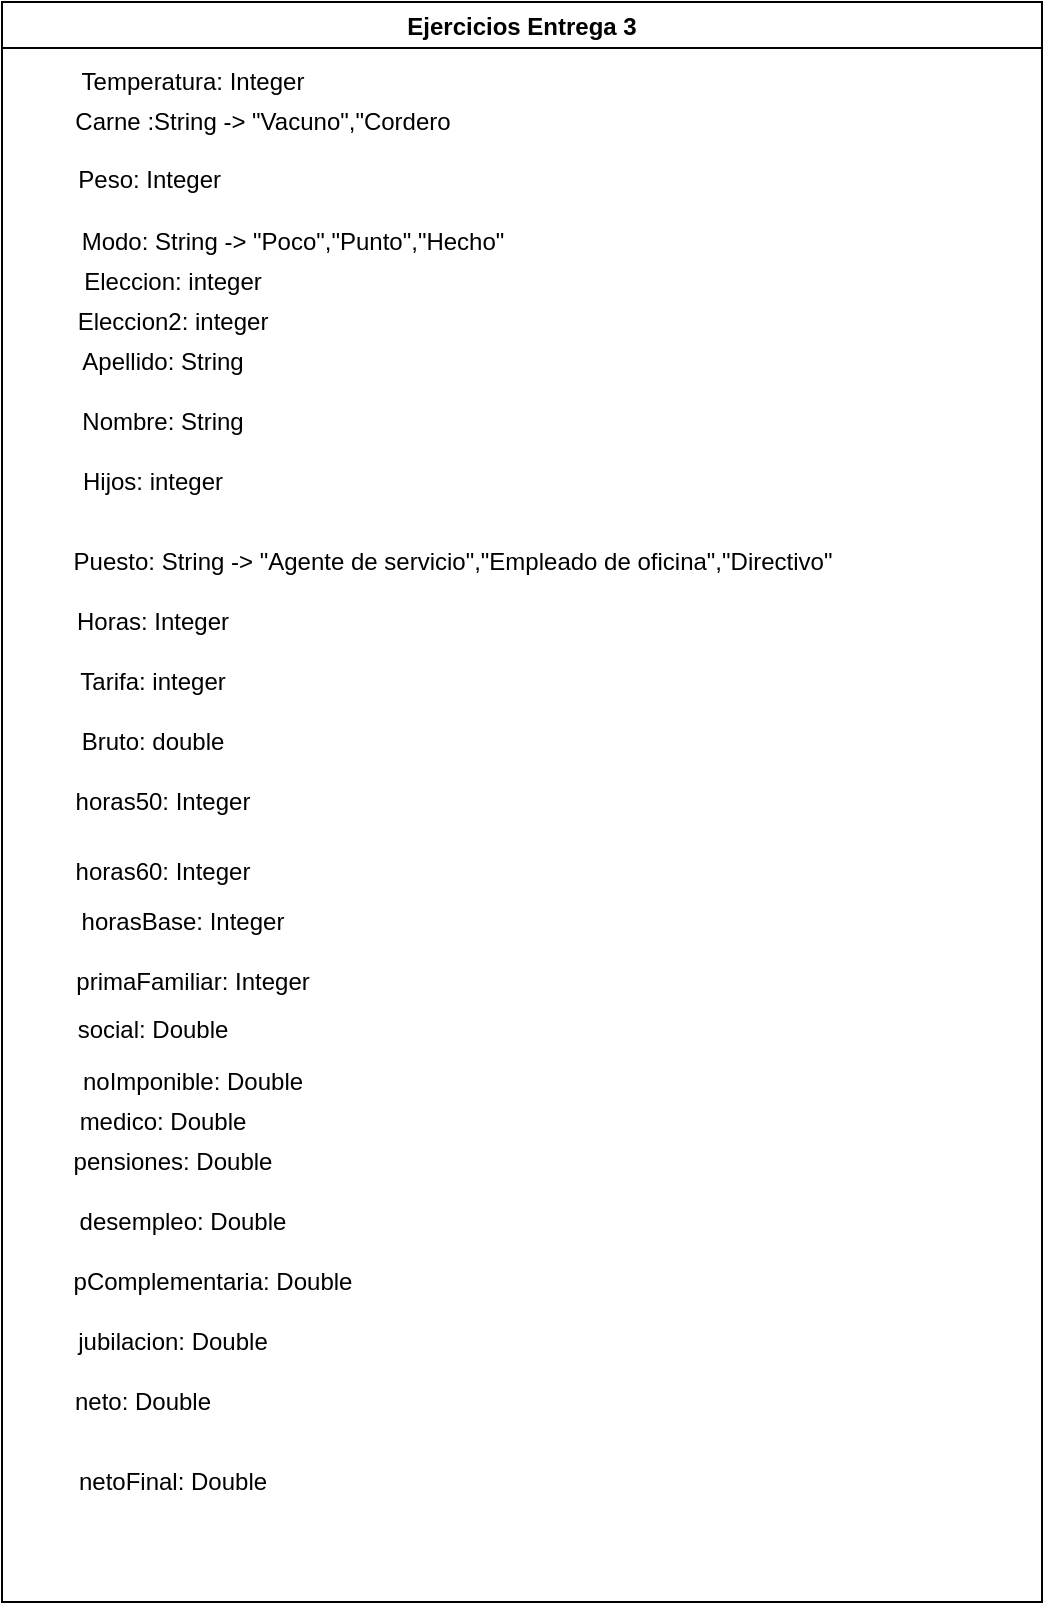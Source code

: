 <mxfile version="16.5.3" type="device"><diagram id="C5RBs43oDa-KdzZeNtuy" name="Page-1"><mxGraphModel dx="1422" dy="794" grid="1" gridSize="10" guides="1" tooltips="1" connect="1" arrows="1" fold="1" page="1" pageScale="1" pageWidth="827" pageHeight="1169" math="0" shadow="0"><root><mxCell id="WIyWlLk6GJQsqaUBKTNV-0"/><mxCell id="WIyWlLk6GJQsqaUBKTNV-1" parent="WIyWlLk6GJQsqaUBKTNV-0"/><mxCell id="pDqBnFwlYLDvNfwhTVoY-0" value="Ejercicios Entrega 3" style="swimlane;" vertex="1" parent="WIyWlLk6GJQsqaUBKTNV-1"><mxGeometry x="130" y="140" width="520" height="800" as="geometry"/></mxCell><mxCell id="pDqBnFwlYLDvNfwhTVoY-2" value="Temperatura: Integer" style="text;html=1;align=center;verticalAlign=middle;resizable=0;points=[];autosize=1;strokeColor=none;fillColor=none;" vertex="1" parent="pDqBnFwlYLDvNfwhTVoY-0"><mxGeometry x="30" y="30" width="130" height="20" as="geometry"/></mxCell><mxCell id="pDqBnFwlYLDvNfwhTVoY-5" value="Carne :String -&amp;gt; &quot;Vacuno&quot;,&quot;Cordero" style="text;html=1;align=center;verticalAlign=middle;resizable=0;points=[];autosize=1;strokeColor=none;fillColor=none;" vertex="1" parent="pDqBnFwlYLDvNfwhTVoY-0"><mxGeometry x="30" y="50" width="200" height="20" as="geometry"/></mxCell><mxCell id="pDqBnFwlYLDvNfwhTVoY-6" value="Peso: Integer&amp;nbsp;" style="text;html=1;align=center;verticalAlign=middle;resizable=0;points=[];autosize=1;strokeColor=none;fillColor=none;" vertex="1" parent="pDqBnFwlYLDvNfwhTVoY-0"><mxGeometry x="30" y="79" width="90" height="20" as="geometry"/></mxCell><mxCell id="pDqBnFwlYLDvNfwhTVoY-7" value="Modo: String -&amp;gt; &quot;Poco&quot;,&quot;Punto&quot;,&quot;Hecho&quot;" style="text;html=1;align=center;verticalAlign=middle;resizable=0;points=[];autosize=1;strokeColor=none;fillColor=none;" vertex="1" parent="pDqBnFwlYLDvNfwhTVoY-0"><mxGeometry x="30" y="110" width="230" height="20" as="geometry"/></mxCell><mxCell id="pDqBnFwlYLDvNfwhTVoY-8" value="Eleccion: integer" style="text;html=1;align=center;verticalAlign=middle;resizable=0;points=[];autosize=1;strokeColor=none;fillColor=none;" vertex="1" parent="pDqBnFwlYLDvNfwhTVoY-0"><mxGeometry x="35" y="130" width="100" height="20" as="geometry"/></mxCell><mxCell id="pDqBnFwlYLDvNfwhTVoY-9" value="Eleccion2: integer" style="text;html=1;align=center;verticalAlign=middle;resizable=0;points=[];autosize=1;strokeColor=none;fillColor=none;" vertex="1" parent="pDqBnFwlYLDvNfwhTVoY-0"><mxGeometry x="30" y="150" width="110" height="20" as="geometry"/></mxCell><mxCell id="pDqBnFwlYLDvNfwhTVoY-10" value="Apellido: String" style="text;html=1;align=center;verticalAlign=middle;resizable=0;points=[];autosize=1;strokeColor=none;fillColor=none;" vertex="1" parent="pDqBnFwlYLDvNfwhTVoY-0"><mxGeometry x="30" y="170" width="100" height="20" as="geometry"/></mxCell><mxCell id="pDqBnFwlYLDvNfwhTVoY-11" value="Nombre: String" style="text;html=1;align=center;verticalAlign=middle;resizable=0;points=[];autosize=1;strokeColor=none;fillColor=none;" vertex="1" parent="pDqBnFwlYLDvNfwhTVoY-0"><mxGeometry x="30" y="200" width="100" height="20" as="geometry"/></mxCell><mxCell id="pDqBnFwlYLDvNfwhTVoY-12" value="Hijos: integer" style="text;html=1;align=center;verticalAlign=middle;resizable=0;points=[];autosize=1;strokeColor=none;fillColor=none;" vertex="1" parent="pDqBnFwlYLDvNfwhTVoY-0"><mxGeometry x="30" y="230" width="90" height="20" as="geometry"/></mxCell><mxCell id="pDqBnFwlYLDvNfwhTVoY-13" value="Puesto: String -&amp;gt; &quot;Agente de servicio&quot;,&quot;Empleado de oficina&quot;,&quot;Directivo&quot;" style="text;html=1;align=center;verticalAlign=middle;resizable=0;points=[];autosize=1;strokeColor=none;fillColor=none;" vertex="1" parent="pDqBnFwlYLDvNfwhTVoY-0"><mxGeometry x="30" y="270" width="390" height="20" as="geometry"/></mxCell><mxCell id="pDqBnFwlYLDvNfwhTVoY-14" value="Horas: Integer" style="text;html=1;align=center;verticalAlign=middle;resizable=0;points=[];autosize=1;strokeColor=none;fillColor=none;" vertex="1" parent="pDqBnFwlYLDvNfwhTVoY-0"><mxGeometry x="30" y="300" width="90" height="20" as="geometry"/></mxCell><mxCell id="pDqBnFwlYLDvNfwhTVoY-15" value="Tarifa: integer" style="text;html=1;align=center;verticalAlign=middle;resizable=0;points=[];autosize=1;strokeColor=none;fillColor=none;" vertex="1" parent="pDqBnFwlYLDvNfwhTVoY-0"><mxGeometry x="30" y="330" width="90" height="20" as="geometry"/></mxCell><mxCell id="pDqBnFwlYLDvNfwhTVoY-16" value="Bruto: double" style="text;html=1;align=center;verticalAlign=middle;resizable=0;points=[];autosize=1;strokeColor=none;fillColor=none;" vertex="1" parent="pDqBnFwlYLDvNfwhTVoY-0"><mxGeometry x="30" y="360" width="90" height="20" as="geometry"/></mxCell><mxCell id="pDqBnFwlYLDvNfwhTVoY-17" value="horas50: Integer" style="text;html=1;align=center;verticalAlign=middle;resizable=0;points=[];autosize=1;strokeColor=none;fillColor=none;" vertex="1" parent="pDqBnFwlYLDvNfwhTVoY-0"><mxGeometry x="30" y="390" width="100" height="20" as="geometry"/></mxCell><mxCell id="pDqBnFwlYLDvNfwhTVoY-18" value="horas60: Integer" style="text;html=1;align=center;verticalAlign=middle;resizable=0;points=[];autosize=1;strokeColor=none;fillColor=none;" vertex="1" parent="pDqBnFwlYLDvNfwhTVoY-0"><mxGeometry x="30" y="425" width="100" height="20" as="geometry"/></mxCell><mxCell id="pDqBnFwlYLDvNfwhTVoY-19" value="horasBase: Integer" style="text;html=1;align=center;verticalAlign=middle;resizable=0;points=[];autosize=1;strokeColor=none;fillColor=none;" vertex="1" parent="pDqBnFwlYLDvNfwhTVoY-0"><mxGeometry x="30" y="450" width="120" height="20" as="geometry"/></mxCell><mxCell id="pDqBnFwlYLDvNfwhTVoY-20" value="primaFamiliar: Integer" style="text;html=1;align=center;verticalAlign=middle;resizable=0;points=[];autosize=1;strokeColor=none;fillColor=none;" vertex="1" parent="pDqBnFwlYLDvNfwhTVoY-0"><mxGeometry x="30" y="480" width="130" height="20" as="geometry"/></mxCell><mxCell id="pDqBnFwlYLDvNfwhTVoY-21" value="social: Double" style="text;html=1;align=center;verticalAlign=middle;resizable=0;points=[];autosize=1;strokeColor=none;fillColor=none;" vertex="1" parent="pDqBnFwlYLDvNfwhTVoY-0"><mxGeometry x="30" y="504" width="90" height="20" as="geometry"/></mxCell><mxCell id="pDqBnFwlYLDvNfwhTVoY-22" value="noImponible: Double" style="text;html=1;align=center;verticalAlign=middle;resizable=0;points=[];autosize=1;strokeColor=none;fillColor=none;" vertex="1" parent="pDqBnFwlYLDvNfwhTVoY-0"><mxGeometry x="30" y="530" width="130" height="20" as="geometry"/></mxCell><mxCell id="pDqBnFwlYLDvNfwhTVoY-23" value="medico: Double" style="text;html=1;align=center;verticalAlign=middle;resizable=0;points=[];autosize=1;strokeColor=none;fillColor=none;" vertex="1" parent="pDqBnFwlYLDvNfwhTVoY-0"><mxGeometry x="30" y="550" width="100" height="20" as="geometry"/></mxCell><mxCell id="pDqBnFwlYLDvNfwhTVoY-24" value="pensiones: Double" style="text;html=1;align=center;verticalAlign=middle;resizable=0;points=[];autosize=1;strokeColor=none;fillColor=none;" vertex="1" parent="pDqBnFwlYLDvNfwhTVoY-0"><mxGeometry x="30" y="570" width="110" height="20" as="geometry"/></mxCell><mxCell id="pDqBnFwlYLDvNfwhTVoY-25" value="desempleo: Double" style="text;html=1;align=center;verticalAlign=middle;resizable=0;points=[];autosize=1;strokeColor=none;fillColor=none;" vertex="1" parent="pDqBnFwlYLDvNfwhTVoY-0"><mxGeometry x="30" y="600" width="120" height="20" as="geometry"/></mxCell><mxCell id="pDqBnFwlYLDvNfwhTVoY-26" value="pComplementaria: Double" style="text;html=1;align=center;verticalAlign=middle;resizable=0;points=[];autosize=1;strokeColor=none;fillColor=none;" vertex="1" parent="pDqBnFwlYLDvNfwhTVoY-0"><mxGeometry x="30" y="630" width="150" height="20" as="geometry"/></mxCell><mxCell id="pDqBnFwlYLDvNfwhTVoY-27" value="jubilacion: Double" style="text;html=1;align=center;verticalAlign=middle;resizable=0;points=[];autosize=1;strokeColor=none;fillColor=none;" vertex="1" parent="pDqBnFwlYLDvNfwhTVoY-0"><mxGeometry x="30" y="660" width="110" height="20" as="geometry"/></mxCell><mxCell id="pDqBnFwlYLDvNfwhTVoY-28" value="neto: Double" style="text;html=1;align=center;verticalAlign=middle;resizable=0;points=[];autosize=1;strokeColor=none;fillColor=none;" vertex="1" parent="pDqBnFwlYLDvNfwhTVoY-0"><mxGeometry x="30" y="690" width="80" height="20" as="geometry"/></mxCell><mxCell id="pDqBnFwlYLDvNfwhTVoY-29" value="netoFinal: Double" style="text;html=1;align=center;verticalAlign=middle;resizable=0;points=[];autosize=1;strokeColor=none;fillColor=none;" vertex="1" parent="pDqBnFwlYLDvNfwhTVoY-0"><mxGeometry x="30" y="730" width="110" height="20" as="geometry"/></mxCell></root></mxGraphModel></diagram></mxfile>